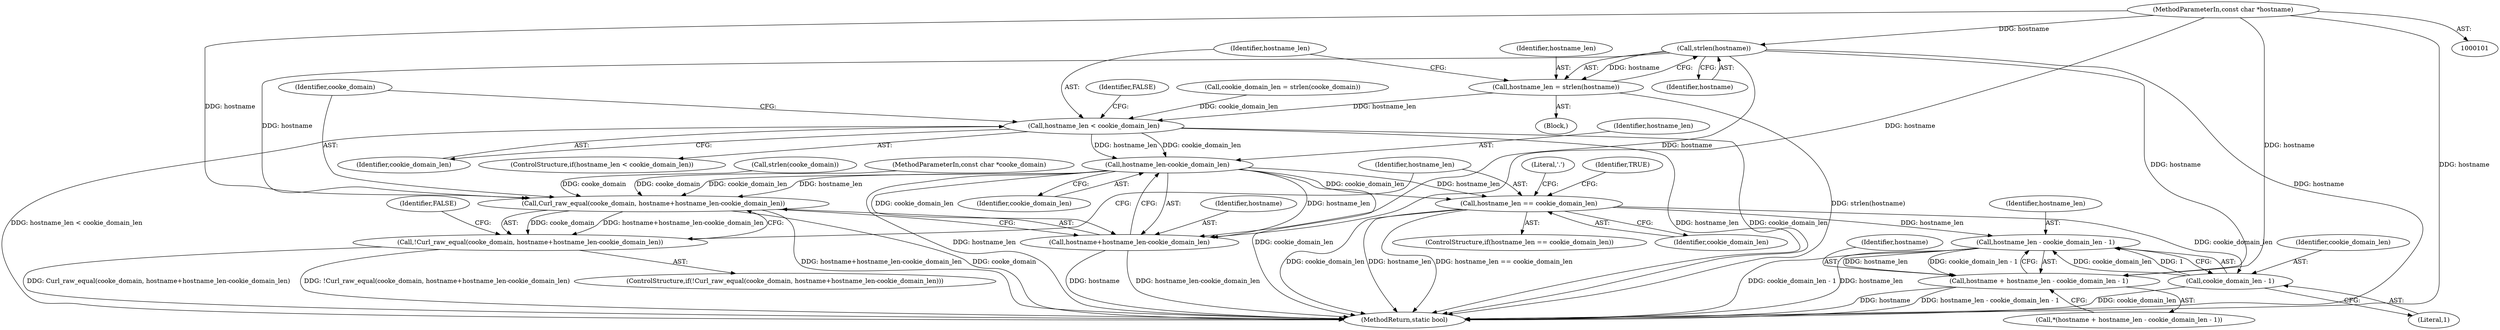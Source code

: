 digraph "0_curl_2eb8dcf26cb37f09cffe26909a646e702dbcab66@API" {
"1000113" [label="(Call,strlen(hostname))"];
"1000103" [label="(MethodParameterIn,const char *hostname)"];
"1000111" [label="(Call,hostname_len = strlen(hostname))"];
"1000116" [label="(Call,hostname_len < cookie_domain_len)"];
"1000127" [label="(Call,hostname_len-cookie_domain_len)"];
"1000123" [label="(Call,Curl_raw_equal(cooke_domain, hostname+hostname_len-cookie_domain_len))"];
"1000122" [label="(Call,!Curl_raw_equal(cooke_domain, hostname+hostname_len-cookie_domain_len))"];
"1000125" [label="(Call,hostname+hostname_len-cookie_domain_len)"];
"1000133" [label="(Call,hostname_len == cookie_domain_len)"];
"1000144" [label="(Call,hostname_len - cookie_domain_len - 1)"];
"1000142" [label="(Call,hostname + hostname_len - cookie_domain_len - 1)"];
"1000146" [label="(Call,cookie_domain_len - 1)"];
"1000108" [label="(Call,strlen(cooke_domain))"];
"1000116" [label="(Call,hostname_len < cookie_domain_len)"];
"1000114" [label="(Identifier,hostname)"];
"1000112" [label="(Identifier,hostname_len)"];
"1000126" [label="(Identifier,hostname)"];
"1000124" [label="(Identifier,cooke_domain)"];
"1000131" [label="(Identifier,FALSE)"];
"1000118" [label="(Identifier,cookie_domain_len)"];
"1000129" [label="(Identifier,cookie_domain_len)"];
"1000127" [label="(Call,hostname_len-cookie_domain_len)"];
"1000102" [label="(MethodParameterIn,const char *cooke_domain)"];
"1000141" [label="(Call,*(hostname + hostname_len - cookie_domain_len - 1))"];
"1000142" [label="(Call,hostname + hostname_len - cookie_domain_len - 1)"];
"1000106" [label="(Call,cookie_domain_len = strlen(cooke_domain))"];
"1000134" [label="(Identifier,hostname_len)"];
"1000125" [label="(Call,hostname+hostname_len-cookie_domain_len)"];
"1000140" [label="(Literal,'.')"];
"1000133" [label="(Call,hostname_len == cookie_domain_len)"];
"1000135" [label="(Identifier,cookie_domain_len)"];
"1000117" [label="(Identifier,hostname_len)"];
"1000123" [label="(Call,Curl_raw_equal(cooke_domain, hostname+hostname_len-cookie_domain_len))"];
"1000122" [label="(Call,!Curl_raw_equal(cooke_domain, hostname+hostname_len-cookie_domain_len))"];
"1000147" [label="(Identifier,cookie_domain_len)"];
"1000145" [label="(Identifier,hostname_len)"];
"1000148" [label="(Literal,1)"];
"1000153" [label="(MethodReturn,static bool)"];
"1000104" [label="(Block,)"];
"1000115" [label="(ControlStructure,if(hostname_len < cookie_domain_len))"];
"1000103" [label="(MethodParameterIn,const char *hostname)"];
"1000111" [label="(Call,hostname_len = strlen(hostname))"];
"1000144" [label="(Call,hostname_len - cookie_domain_len - 1)"];
"1000121" [label="(ControlStructure,if(!Curl_raw_equal(cooke_domain, hostname+hostname_len-cookie_domain_len)))"];
"1000132" [label="(ControlStructure,if(hostname_len == cookie_domain_len))"];
"1000146" [label="(Call,cookie_domain_len - 1)"];
"1000137" [label="(Identifier,TRUE)"];
"1000113" [label="(Call,strlen(hostname))"];
"1000128" [label="(Identifier,hostname_len)"];
"1000143" [label="(Identifier,hostname)"];
"1000120" [label="(Identifier,FALSE)"];
"1000113" -> "1000111"  [label="AST: "];
"1000113" -> "1000114"  [label="CFG: "];
"1000114" -> "1000113"  [label="AST: "];
"1000111" -> "1000113"  [label="CFG: "];
"1000113" -> "1000153"  [label="DDG: hostname"];
"1000113" -> "1000111"  [label="DDG: hostname"];
"1000103" -> "1000113"  [label="DDG: hostname"];
"1000113" -> "1000123"  [label="DDG: hostname"];
"1000113" -> "1000125"  [label="DDG: hostname"];
"1000113" -> "1000142"  [label="DDG: hostname"];
"1000103" -> "1000101"  [label="AST: "];
"1000103" -> "1000153"  [label="DDG: hostname"];
"1000103" -> "1000123"  [label="DDG: hostname"];
"1000103" -> "1000125"  [label="DDG: hostname"];
"1000103" -> "1000142"  [label="DDG: hostname"];
"1000111" -> "1000104"  [label="AST: "];
"1000112" -> "1000111"  [label="AST: "];
"1000117" -> "1000111"  [label="CFG: "];
"1000111" -> "1000153"  [label="DDG: strlen(hostname)"];
"1000111" -> "1000116"  [label="DDG: hostname_len"];
"1000116" -> "1000115"  [label="AST: "];
"1000116" -> "1000118"  [label="CFG: "];
"1000117" -> "1000116"  [label="AST: "];
"1000118" -> "1000116"  [label="AST: "];
"1000120" -> "1000116"  [label="CFG: "];
"1000124" -> "1000116"  [label="CFG: "];
"1000116" -> "1000153"  [label="DDG: hostname_len"];
"1000116" -> "1000153"  [label="DDG: cookie_domain_len"];
"1000116" -> "1000153"  [label="DDG: hostname_len < cookie_domain_len"];
"1000106" -> "1000116"  [label="DDG: cookie_domain_len"];
"1000116" -> "1000127"  [label="DDG: hostname_len"];
"1000116" -> "1000127"  [label="DDG: cookie_domain_len"];
"1000127" -> "1000125"  [label="AST: "];
"1000127" -> "1000129"  [label="CFG: "];
"1000128" -> "1000127"  [label="AST: "];
"1000129" -> "1000127"  [label="AST: "];
"1000125" -> "1000127"  [label="CFG: "];
"1000127" -> "1000153"  [label="DDG: hostname_len"];
"1000127" -> "1000153"  [label="DDG: cookie_domain_len"];
"1000127" -> "1000123"  [label="DDG: hostname_len"];
"1000127" -> "1000123"  [label="DDG: cookie_domain_len"];
"1000127" -> "1000125"  [label="DDG: hostname_len"];
"1000127" -> "1000125"  [label="DDG: cookie_domain_len"];
"1000127" -> "1000133"  [label="DDG: hostname_len"];
"1000127" -> "1000133"  [label="DDG: cookie_domain_len"];
"1000123" -> "1000122"  [label="AST: "];
"1000123" -> "1000125"  [label="CFG: "];
"1000124" -> "1000123"  [label="AST: "];
"1000125" -> "1000123"  [label="AST: "];
"1000122" -> "1000123"  [label="CFG: "];
"1000123" -> "1000153"  [label="DDG: hostname+hostname_len-cookie_domain_len"];
"1000123" -> "1000153"  [label="DDG: cooke_domain"];
"1000123" -> "1000122"  [label="DDG: cooke_domain"];
"1000123" -> "1000122"  [label="DDG: hostname+hostname_len-cookie_domain_len"];
"1000108" -> "1000123"  [label="DDG: cooke_domain"];
"1000102" -> "1000123"  [label="DDG: cooke_domain"];
"1000122" -> "1000121"  [label="AST: "];
"1000131" -> "1000122"  [label="CFG: "];
"1000134" -> "1000122"  [label="CFG: "];
"1000122" -> "1000153"  [label="DDG: Curl_raw_equal(cooke_domain, hostname+hostname_len-cookie_domain_len)"];
"1000122" -> "1000153"  [label="DDG: !Curl_raw_equal(cooke_domain, hostname+hostname_len-cookie_domain_len)"];
"1000126" -> "1000125"  [label="AST: "];
"1000125" -> "1000153"  [label="DDG: hostname"];
"1000125" -> "1000153"  [label="DDG: hostname_len-cookie_domain_len"];
"1000133" -> "1000132"  [label="AST: "];
"1000133" -> "1000135"  [label="CFG: "];
"1000134" -> "1000133"  [label="AST: "];
"1000135" -> "1000133"  [label="AST: "];
"1000137" -> "1000133"  [label="CFG: "];
"1000140" -> "1000133"  [label="CFG: "];
"1000133" -> "1000153"  [label="DDG: hostname_len"];
"1000133" -> "1000153"  [label="DDG: hostname_len == cookie_domain_len"];
"1000133" -> "1000153"  [label="DDG: cookie_domain_len"];
"1000133" -> "1000144"  [label="DDG: hostname_len"];
"1000133" -> "1000146"  [label="DDG: cookie_domain_len"];
"1000144" -> "1000142"  [label="AST: "];
"1000144" -> "1000146"  [label="CFG: "];
"1000145" -> "1000144"  [label="AST: "];
"1000146" -> "1000144"  [label="AST: "];
"1000142" -> "1000144"  [label="CFG: "];
"1000144" -> "1000153"  [label="DDG: cookie_domain_len - 1"];
"1000144" -> "1000153"  [label="DDG: hostname_len"];
"1000144" -> "1000142"  [label="DDG: hostname_len"];
"1000144" -> "1000142"  [label="DDG: cookie_domain_len - 1"];
"1000146" -> "1000144"  [label="DDG: cookie_domain_len"];
"1000146" -> "1000144"  [label="DDG: 1"];
"1000142" -> "1000141"  [label="AST: "];
"1000143" -> "1000142"  [label="AST: "];
"1000141" -> "1000142"  [label="CFG: "];
"1000142" -> "1000153"  [label="DDG: hostname_len - cookie_domain_len - 1"];
"1000142" -> "1000153"  [label="DDG: hostname"];
"1000146" -> "1000148"  [label="CFG: "];
"1000147" -> "1000146"  [label="AST: "];
"1000148" -> "1000146"  [label="AST: "];
"1000146" -> "1000153"  [label="DDG: cookie_domain_len"];
}
